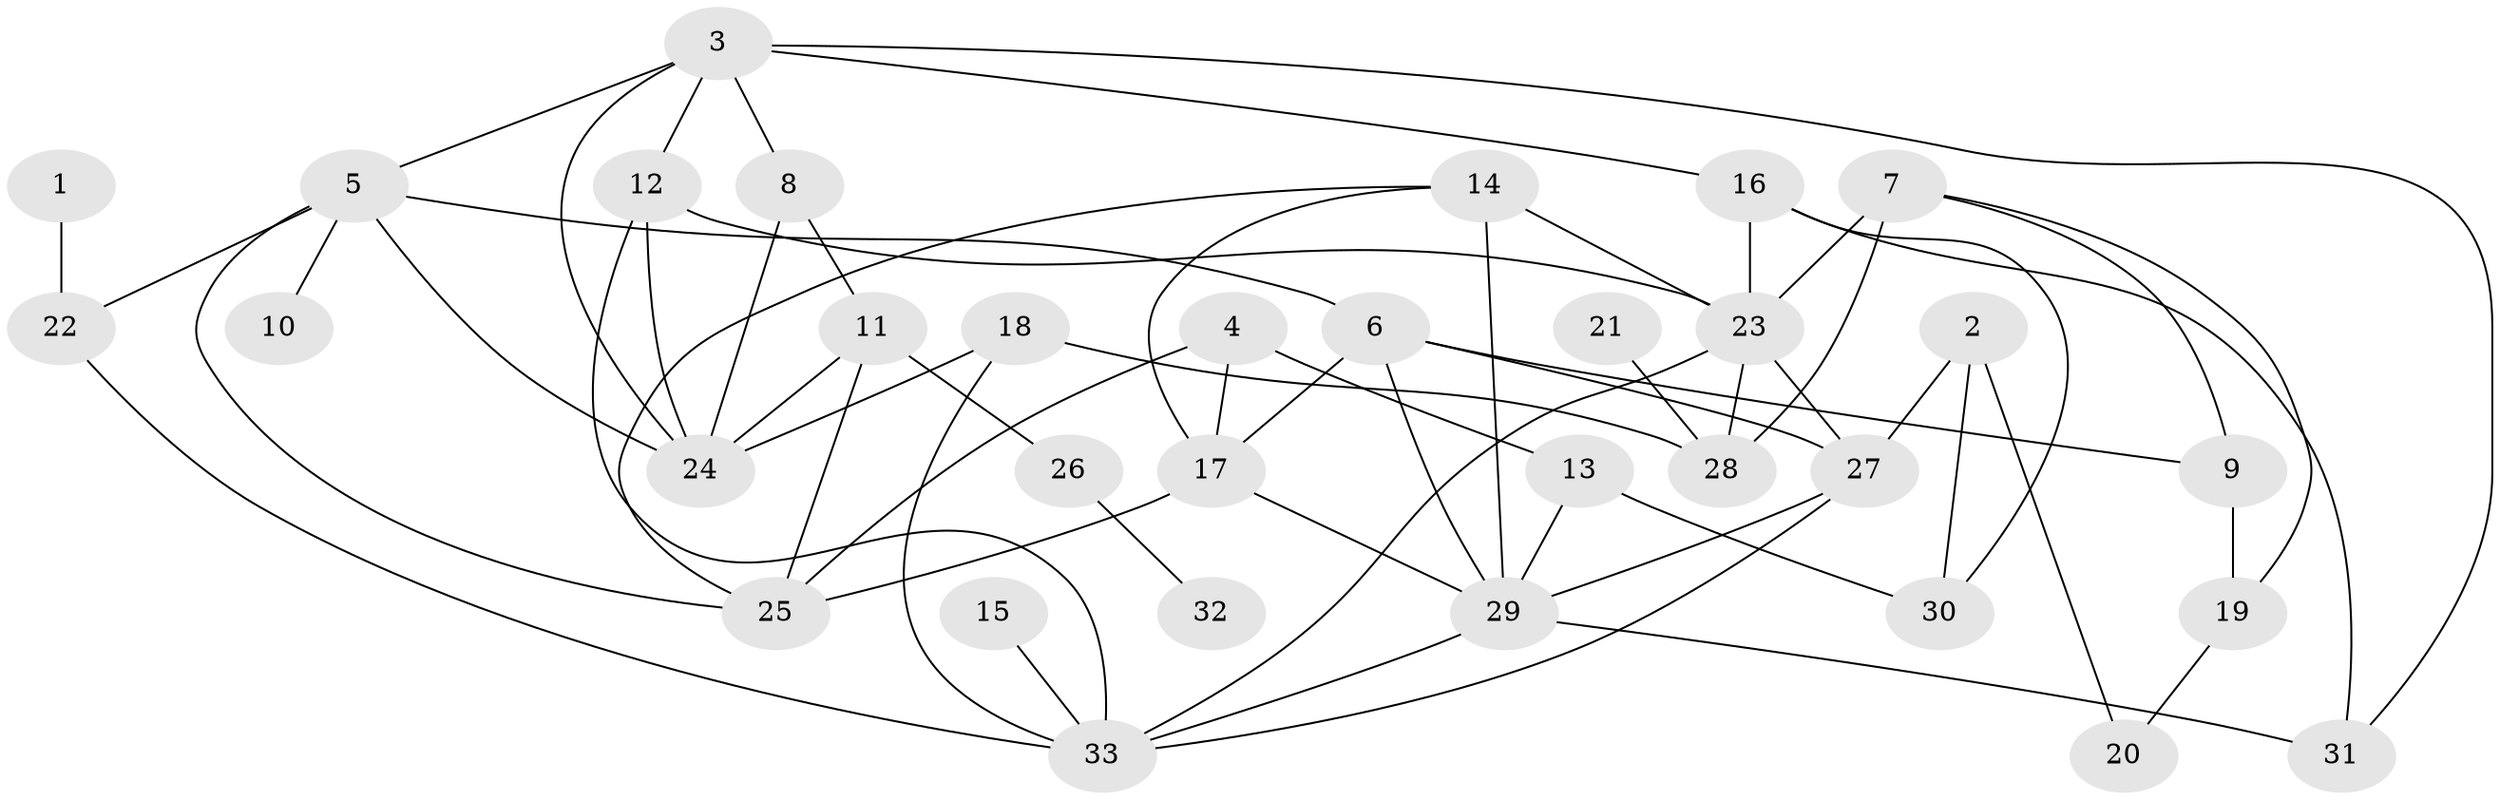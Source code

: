 // original degree distribution, {6: 0.06153846153846154, 5: 0.06153846153846154, 3: 0.23076923076923078, 4: 0.2, 1: 0.13846153846153847, 2: 0.3076923076923077}
// Generated by graph-tools (version 1.1) at 2025/01/03/09/25 03:01:03]
// undirected, 33 vertices, 61 edges
graph export_dot {
graph [start="1"]
  node [color=gray90,style=filled];
  1;
  2;
  3;
  4;
  5;
  6;
  7;
  8;
  9;
  10;
  11;
  12;
  13;
  14;
  15;
  16;
  17;
  18;
  19;
  20;
  21;
  22;
  23;
  24;
  25;
  26;
  27;
  28;
  29;
  30;
  31;
  32;
  33;
  1 -- 22 [weight=1.0];
  2 -- 20 [weight=1.0];
  2 -- 27 [weight=1.0];
  2 -- 30 [weight=1.0];
  3 -- 5 [weight=1.0];
  3 -- 8 [weight=1.0];
  3 -- 12 [weight=1.0];
  3 -- 16 [weight=1.0];
  3 -- 24 [weight=1.0];
  3 -- 31 [weight=1.0];
  4 -- 13 [weight=1.0];
  4 -- 17 [weight=1.0];
  4 -- 25 [weight=1.0];
  5 -- 6 [weight=1.0];
  5 -- 10 [weight=1.0];
  5 -- 22 [weight=1.0];
  5 -- 24 [weight=1.0];
  5 -- 25 [weight=1.0];
  6 -- 9 [weight=1.0];
  6 -- 17 [weight=1.0];
  6 -- 27 [weight=1.0];
  6 -- 29 [weight=1.0];
  7 -- 9 [weight=1.0];
  7 -- 19 [weight=1.0];
  7 -- 23 [weight=2.0];
  7 -- 28 [weight=1.0];
  8 -- 11 [weight=1.0];
  8 -- 24 [weight=1.0];
  9 -- 19 [weight=1.0];
  11 -- 24 [weight=1.0];
  11 -- 25 [weight=1.0];
  11 -- 26 [weight=1.0];
  12 -- 23 [weight=1.0];
  12 -- 24 [weight=1.0];
  12 -- 33 [weight=1.0];
  13 -- 29 [weight=1.0];
  13 -- 30 [weight=1.0];
  14 -- 17 [weight=1.0];
  14 -- 23 [weight=1.0];
  14 -- 25 [weight=1.0];
  14 -- 29 [weight=2.0];
  15 -- 33 [weight=1.0];
  16 -- 23 [weight=1.0];
  16 -- 30 [weight=1.0];
  16 -- 31 [weight=1.0];
  17 -- 25 [weight=1.0];
  17 -- 29 [weight=1.0];
  18 -- 24 [weight=1.0];
  18 -- 28 [weight=1.0];
  18 -- 33 [weight=1.0];
  19 -- 20 [weight=1.0];
  21 -- 28 [weight=1.0];
  22 -- 33 [weight=1.0];
  23 -- 27 [weight=1.0];
  23 -- 28 [weight=1.0];
  23 -- 33 [weight=1.0];
  26 -- 32 [weight=1.0];
  27 -- 29 [weight=1.0];
  27 -- 33 [weight=1.0];
  29 -- 31 [weight=1.0];
  29 -- 33 [weight=1.0];
}
